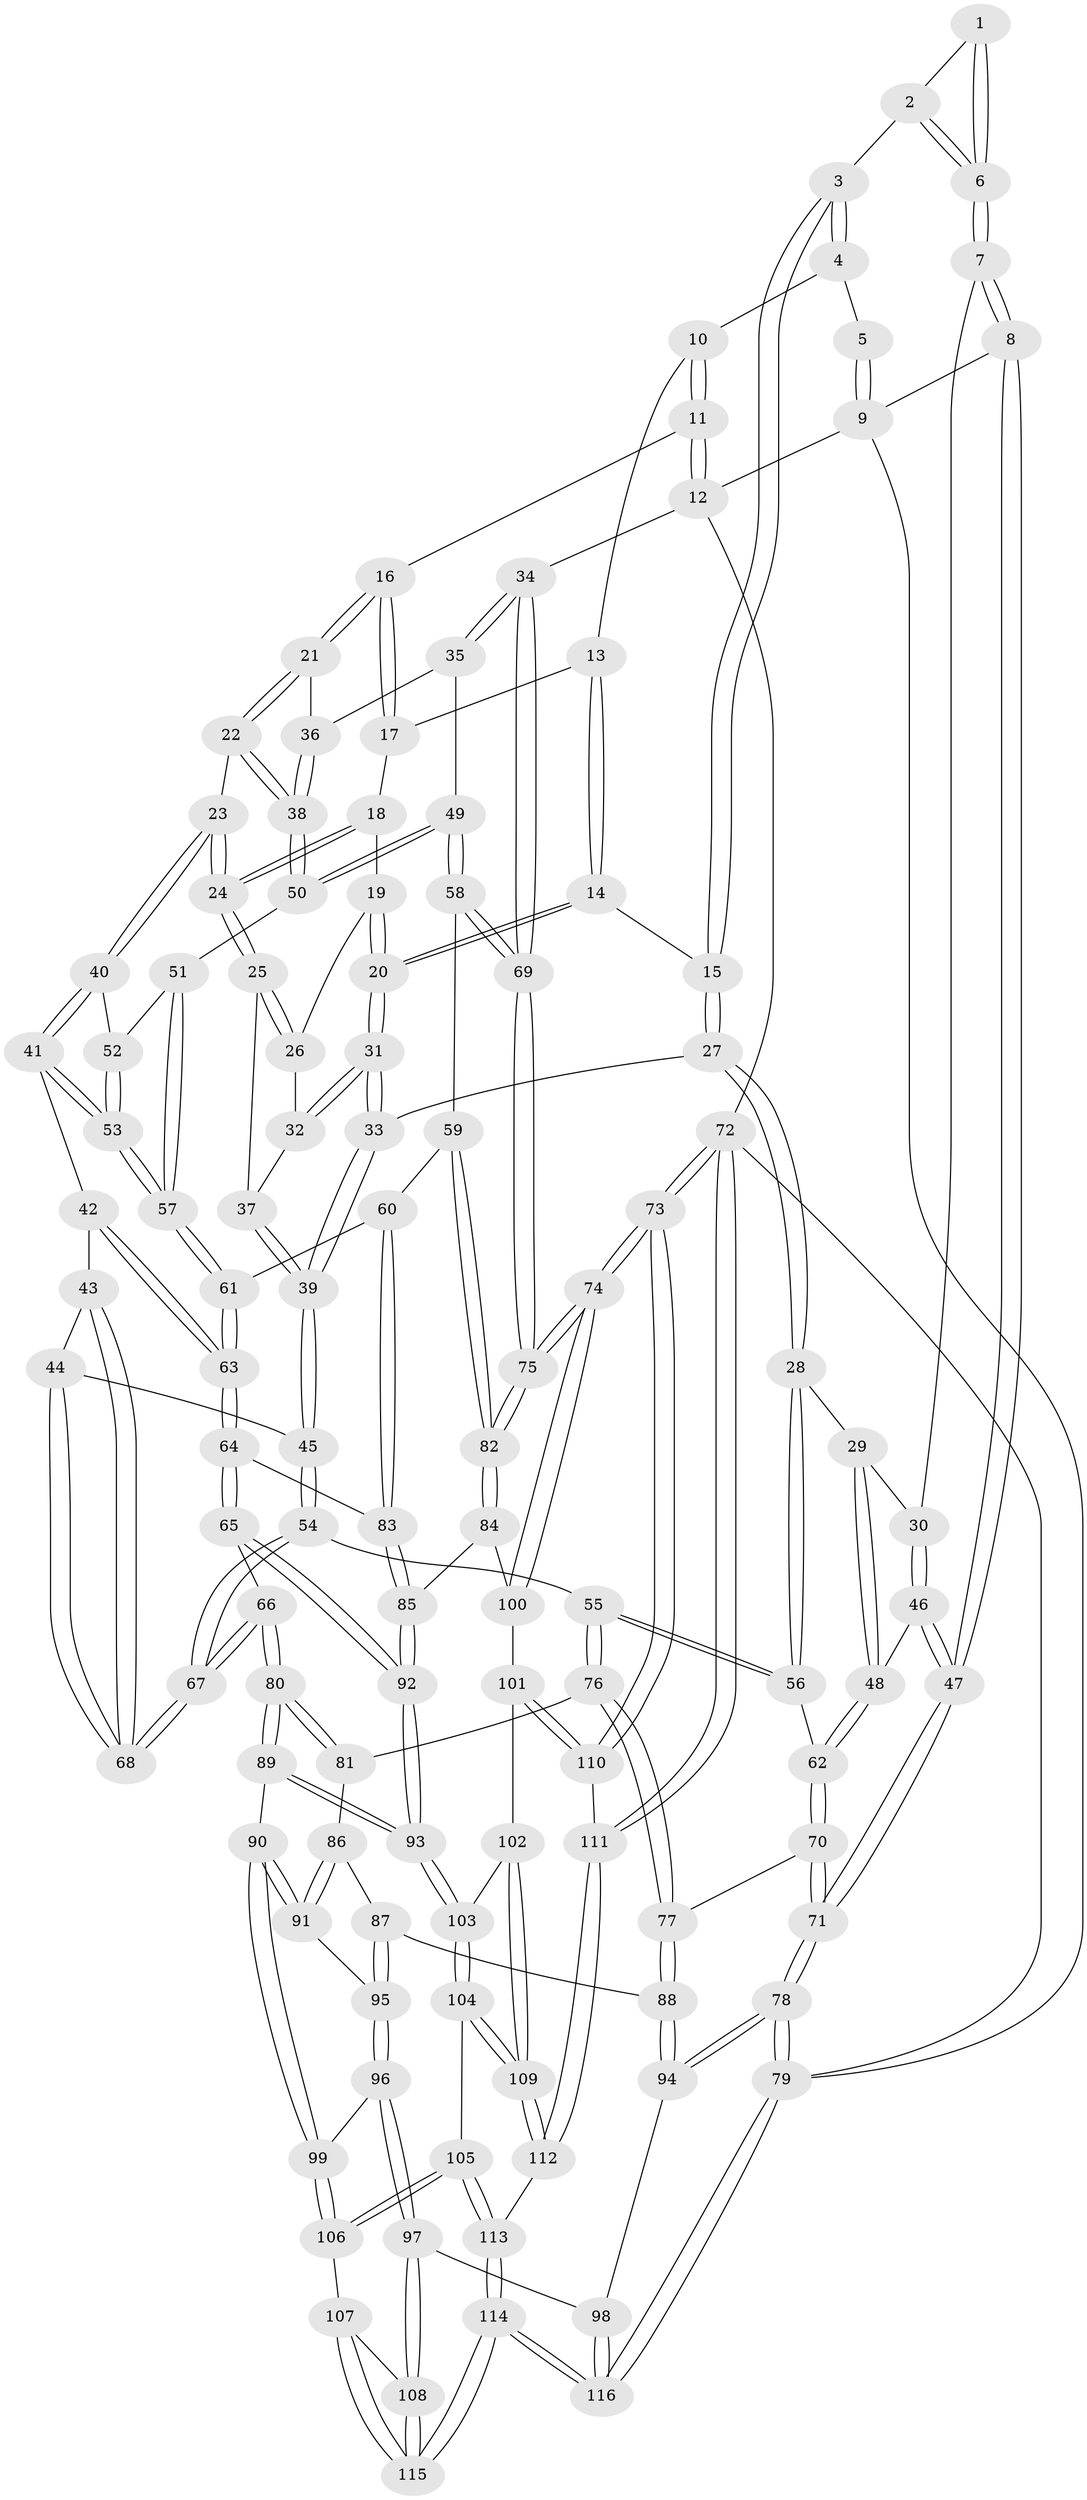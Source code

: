 // Generated by graph-tools (version 1.1) at 2025/59/03/09/25 04:59:41]
// undirected, 116 vertices, 287 edges
graph export_dot {
graph [start="1"]
  node [color=gray90,style=filled];
  1 [pos="+0.21265001643817633+0"];
  2 [pos="+0.27673908887378357+0.12289506747537358"];
  3 [pos="+0.3098318861169216+0.1325675579337433"];
  4 [pos="+0.4547790032825041+0"];
  5 [pos="+0.21230583177040474+0"];
  6 [pos="+0.2014567455628039+0.16080456067833518"];
  7 [pos="+0.2002677126798362+0.16156559110902552"];
  8 [pos="+0+0.007072822854516141"];
  9 [pos="+0+0"];
  10 [pos="+0.4788171187503815+0"];
  11 [pos="+0.8796918739333738+0"];
  12 [pos="+1+0"];
  13 [pos="+0.4742445990398083+0.04480059143481173"];
  14 [pos="+0.4459841852761761+0.10784909214198454"];
  15 [pos="+0.31820461931720934+0.13816590021844266"];
  16 [pos="+0.740128852078787+0.07051399147709175"];
  17 [pos="+0.5679553078375891+0.12629433434092763"];
  18 [pos="+0.5665608043567606+0.1489772678123117"];
  19 [pos="+0.538572859896592+0.1735478966078396"];
  20 [pos="+0.4538160248530751+0.1512312382685954"];
  21 [pos="+0.7324624911906511+0.11318603266955418"];
  22 [pos="+0.6723587277271361+0.23094793960570537"];
  23 [pos="+0.6517047225109549+0.25013378440736456"];
  24 [pos="+0.6426261158919577+0.24542389208716456"];
  25 [pos="+0.5718684438413852+0.2329729861316111"];
  26 [pos="+0.5380126265786379+0.19103912845926704"];
  27 [pos="+0.3562904897605532+0.2778302089552793"];
  28 [pos="+0.2942219335969986+0.3083698215205596"];
  29 [pos="+0.21893393282348567+0.23719442407536692"];
  30 [pos="+0.21476893443898742+0.22880173885179178"];
  31 [pos="+0.4442244082881813+0.23388896689664748"];
  32 [pos="+0.5066681437581942+0.21286761518749733"];
  33 [pos="+0.42525233553895925+0.28390489056304585"];
  34 [pos="+1+0"];
  35 [pos="+0.9711879603915894+0.1984949140364987"];
  36 [pos="+0.8015466895671927+0.21265071739730426"];
  37 [pos="+0.5691220117413508+0.23372947360607832"];
  38 [pos="+0.818333726604163+0.29612385475527037"];
  39 [pos="+0.43704807840062077+0.295851721213307"];
  40 [pos="+0.65133530332122+0.25245643804470774"];
  41 [pos="+0.6005257008783234+0.3326272738695409"];
  42 [pos="+0.5963391656990167+0.33645814890667725"];
  43 [pos="+0.5758073201564636+0.3397730427497167"];
  44 [pos="+0.4601656956248175+0.32651136001483677"];
  45 [pos="+0.453200842364857+0.3209668890754955"];
  46 [pos="+0.011043039836325937+0.28910313456832876"];
  47 [pos="+0+0.18242853435913026"];
  48 [pos="+0.1049680664938361+0.3435337681905564"];
  49 [pos="+0.8774415899316992+0.32663491792953847"];
  50 [pos="+0.8362940432116586+0.3180858279668268"];
  51 [pos="+0.7715889077092456+0.35317778916633824"];
  52 [pos="+0.6752141243367068+0.2817868929810707"];
  53 [pos="+0.7132113973509487+0.39771975832099093"];
  54 [pos="+0.3519766464239271+0.4694558882891888"];
  55 [pos="+0.2882954365253958+0.4654040177043578"];
  56 [pos="+0.2531529238682006+0.39219918950782734"];
  57 [pos="+0.7279425706494833+0.41459001008628554"];
  58 [pos="+0.9165663575706595+0.4296613947881644"];
  59 [pos="+0.8398652385661503+0.49427387809881923"];
  60 [pos="+0.8330054093933448+0.49563391889521446"];
  61 [pos="+0.7221954737319254+0.4764061099721909"];
  62 [pos="+0.1475696912876495+0.3852189772998345"];
  63 [pos="+0.6479531420181464+0.523120499119108"];
  64 [pos="+0.634459256194495+0.5405122866882477"];
  65 [pos="+0.5594445538726592+0.5822150681802737"];
  66 [pos="+0.5229483274910589+0.5757016101251126"];
  67 [pos="+0.5058999788697294+0.5495040737405316"];
  68 [pos="+0.505333519334319+0.5405193853012406"];
  69 [pos="+1+0.508935354739923"];
  70 [pos="+0.06261990009526203+0.5839539366779637"];
  71 [pos="+0+0.5623573817075794"];
  72 [pos="+1+1"];
  73 [pos="+1+1"];
  74 [pos="+1+0.9208199904783643"];
  75 [pos="+1+0.8663741328705001"];
  76 [pos="+0.2875285843287446+0.4671890837024157"];
  77 [pos="+0.11223245807323863+0.611035949958913"];
  78 [pos="+0+1"];
  79 [pos="+0+1"];
  80 [pos="+0.46563836480962195+0.623122351371894"];
  81 [pos="+0.3157377312208962+0.6128744575524977"];
  82 [pos="+0.9712350165613691+0.7439049802243798"];
  83 [pos="+0.7833458689491138+0.647013979297235"];
  84 [pos="+0.8550326567192963+0.7181533529957086"];
  85 [pos="+0.8138014145763686+0.7054358094682377"];
  86 [pos="+0.3112050256885586+0.6169786801245072"];
  87 [pos="+0.19731410049368964+0.6745090825447487"];
  88 [pos="+0.14315259749658069+0.6529825886293642"];
  89 [pos="+0.4119361912188417+0.7550289512771228"];
  90 [pos="+0.3968642149274973+0.775756169291482"];
  91 [pos="+0.3477989473693431+0.7383184667493383"];
  92 [pos="+0.6416105535586731+0.7765686894863574"];
  93 [pos="+0.6398407908559599+0.7831456109510994"];
  94 [pos="+0.06585227593861723+0.8628352003986749"];
  95 [pos="+0.20592297002507165+0.6866042480794706"];
  96 [pos="+0.2343802631433521+0.7889666895835147"];
  97 [pos="+0.19190224701230546+0.8765979803176931"];
  98 [pos="+0.14193446701673773+0.8789912228305454"];
  99 [pos="+0.3905162996061654+0.8144318829129931"];
  100 [pos="+0.7476964893074225+0.8585383699514598"];
  101 [pos="+0.6943760855659579+0.862678941888414"];
  102 [pos="+0.6763352504886178+0.8516170415305576"];
  103 [pos="+0.6387137777263219+0.7972138334702648"];
  104 [pos="+0.5182511482751808+0.8867696359975671"];
  105 [pos="+0.40866748045028817+0.8525129610952852"];
  106 [pos="+0.39590421343875337+0.8411774954565809"];
  107 [pos="+0.37658671003985944+0.8549390158849524"];
  108 [pos="+0.23299174342547227+0.9067907094044365"];
  109 [pos="+0.5735468949934907+1"];
  110 [pos="+0.712303239256006+0.8946320125489384"];
  111 [pos="+0.7320381635634816+1"];
  112 [pos="+0.5744068236077328+1"];
  113 [pos="+0.40258067040394707+1"];
  114 [pos="+0.2840466417511336+1"];
  115 [pos="+0.2754925920541783+1"];
  116 [pos="+0.20187617339384364+1"];
  1 -- 2;
  1 -- 6;
  1 -- 6;
  2 -- 3;
  2 -- 6;
  2 -- 6;
  3 -- 4;
  3 -- 4;
  3 -- 15;
  3 -- 15;
  4 -- 5;
  4 -- 10;
  5 -- 9;
  5 -- 9;
  6 -- 7;
  6 -- 7;
  7 -- 8;
  7 -- 8;
  7 -- 30;
  8 -- 9;
  8 -- 47;
  8 -- 47;
  9 -- 12;
  9 -- 79;
  10 -- 11;
  10 -- 11;
  10 -- 13;
  11 -- 12;
  11 -- 12;
  11 -- 16;
  12 -- 34;
  12 -- 72;
  13 -- 14;
  13 -- 14;
  13 -- 17;
  14 -- 15;
  14 -- 20;
  14 -- 20;
  15 -- 27;
  15 -- 27;
  16 -- 17;
  16 -- 17;
  16 -- 21;
  16 -- 21;
  17 -- 18;
  18 -- 19;
  18 -- 24;
  18 -- 24;
  19 -- 20;
  19 -- 20;
  19 -- 26;
  20 -- 31;
  20 -- 31;
  21 -- 22;
  21 -- 22;
  21 -- 36;
  22 -- 23;
  22 -- 38;
  22 -- 38;
  23 -- 24;
  23 -- 24;
  23 -- 40;
  23 -- 40;
  24 -- 25;
  24 -- 25;
  25 -- 26;
  25 -- 26;
  25 -- 37;
  26 -- 32;
  27 -- 28;
  27 -- 28;
  27 -- 33;
  28 -- 29;
  28 -- 56;
  28 -- 56;
  29 -- 30;
  29 -- 48;
  29 -- 48;
  30 -- 46;
  30 -- 46;
  31 -- 32;
  31 -- 32;
  31 -- 33;
  31 -- 33;
  32 -- 37;
  33 -- 39;
  33 -- 39;
  34 -- 35;
  34 -- 35;
  34 -- 69;
  34 -- 69;
  35 -- 36;
  35 -- 49;
  36 -- 38;
  36 -- 38;
  37 -- 39;
  37 -- 39;
  38 -- 50;
  38 -- 50;
  39 -- 45;
  39 -- 45;
  40 -- 41;
  40 -- 41;
  40 -- 52;
  41 -- 42;
  41 -- 53;
  41 -- 53;
  42 -- 43;
  42 -- 63;
  42 -- 63;
  43 -- 44;
  43 -- 68;
  43 -- 68;
  44 -- 45;
  44 -- 68;
  44 -- 68;
  45 -- 54;
  45 -- 54;
  46 -- 47;
  46 -- 47;
  46 -- 48;
  47 -- 71;
  47 -- 71;
  48 -- 62;
  48 -- 62;
  49 -- 50;
  49 -- 50;
  49 -- 58;
  49 -- 58;
  50 -- 51;
  51 -- 52;
  51 -- 57;
  51 -- 57;
  52 -- 53;
  52 -- 53;
  53 -- 57;
  53 -- 57;
  54 -- 55;
  54 -- 67;
  54 -- 67;
  55 -- 56;
  55 -- 56;
  55 -- 76;
  55 -- 76;
  56 -- 62;
  57 -- 61;
  57 -- 61;
  58 -- 59;
  58 -- 69;
  58 -- 69;
  59 -- 60;
  59 -- 82;
  59 -- 82;
  60 -- 61;
  60 -- 83;
  60 -- 83;
  61 -- 63;
  61 -- 63;
  62 -- 70;
  62 -- 70;
  63 -- 64;
  63 -- 64;
  64 -- 65;
  64 -- 65;
  64 -- 83;
  65 -- 66;
  65 -- 92;
  65 -- 92;
  66 -- 67;
  66 -- 67;
  66 -- 80;
  66 -- 80;
  67 -- 68;
  67 -- 68;
  69 -- 75;
  69 -- 75;
  70 -- 71;
  70 -- 71;
  70 -- 77;
  71 -- 78;
  71 -- 78;
  72 -- 73;
  72 -- 73;
  72 -- 111;
  72 -- 111;
  72 -- 79;
  73 -- 74;
  73 -- 74;
  73 -- 110;
  73 -- 110;
  74 -- 75;
  74 -- 75;
  74 -- 100;
  74 -- 100;
  75 -- 82;
  75 -- 82;
  76 -- 77;
  76 -- 77;
  76 -- 81;
  77 -- 88;
  77 -- 88;
  78 -- 79;
  78 -- 79;
  78 -- 94;
  78 -- 94;
  79 -- 116;
  79 -- 116;
  80 -- 81;
  80 -- 81;
  80 -- 89;
  80 -- 89;
  81 -- 86;
  82 -- 84;
  82 -- 84;
  83 -- 85;
  83 -- 85;
  84 -- 85;
  84 -- 100;
  85 -- 92;
  85 -- 92;
  86 -- 87;
  86 -- 91;
  86 -- 91;
  87 -- 88;
  87 -- 95;
  87 -- 95;
  88 -- 94;
  88 -- 94;
  89 -- 90;
  89 -- 93;
  89 -- 93;
  90 -- 91;
  90 -- 91;
  90 -- 99;
  90 -- 99;
  91 -- 95;
  92 -- 93;
  92 -- 93;
  93 -- 103;
  93 -- 103;
  94 -- 98;
  95 -- 96;
  95 -- 96;
  96 -- 97;
  96 -- 97;
  96 -- 99;
  97 -- 98;
  97 -- 108;
  97 -- 108;
  98 -- 116;
  98 -- 116;
  99 -- 106;
  99 -- 106;
  100 -- 101;
  101 -- 102;
  101 -- 110;
  101 -- 110;
  102 -- 103;
  102 -- 109;
  102 -- 109;
  103 -- 104;
  103 -- 104;
  104 -- 105;
  104 -- 109;
  104 -- 109;
  105 -- 106;
  105 -- 106;
  105 -- 113;
  105 -- 113;
  106 -- 107;
  107 -- 108;
  107 -- 115;
  107 -- 115;
  108 -- 115;
  108 -- 115;
  109 -- 112;
  109 -- 112;
  110 -- 111;
  111 -- 112;
  111 -- 112;
  112 -- 113;
  113 -- 114;
  113 -- 114;
  114 -- 115;
  114 -- 115;
  114 -- 116;
  114 -- 116;
}
